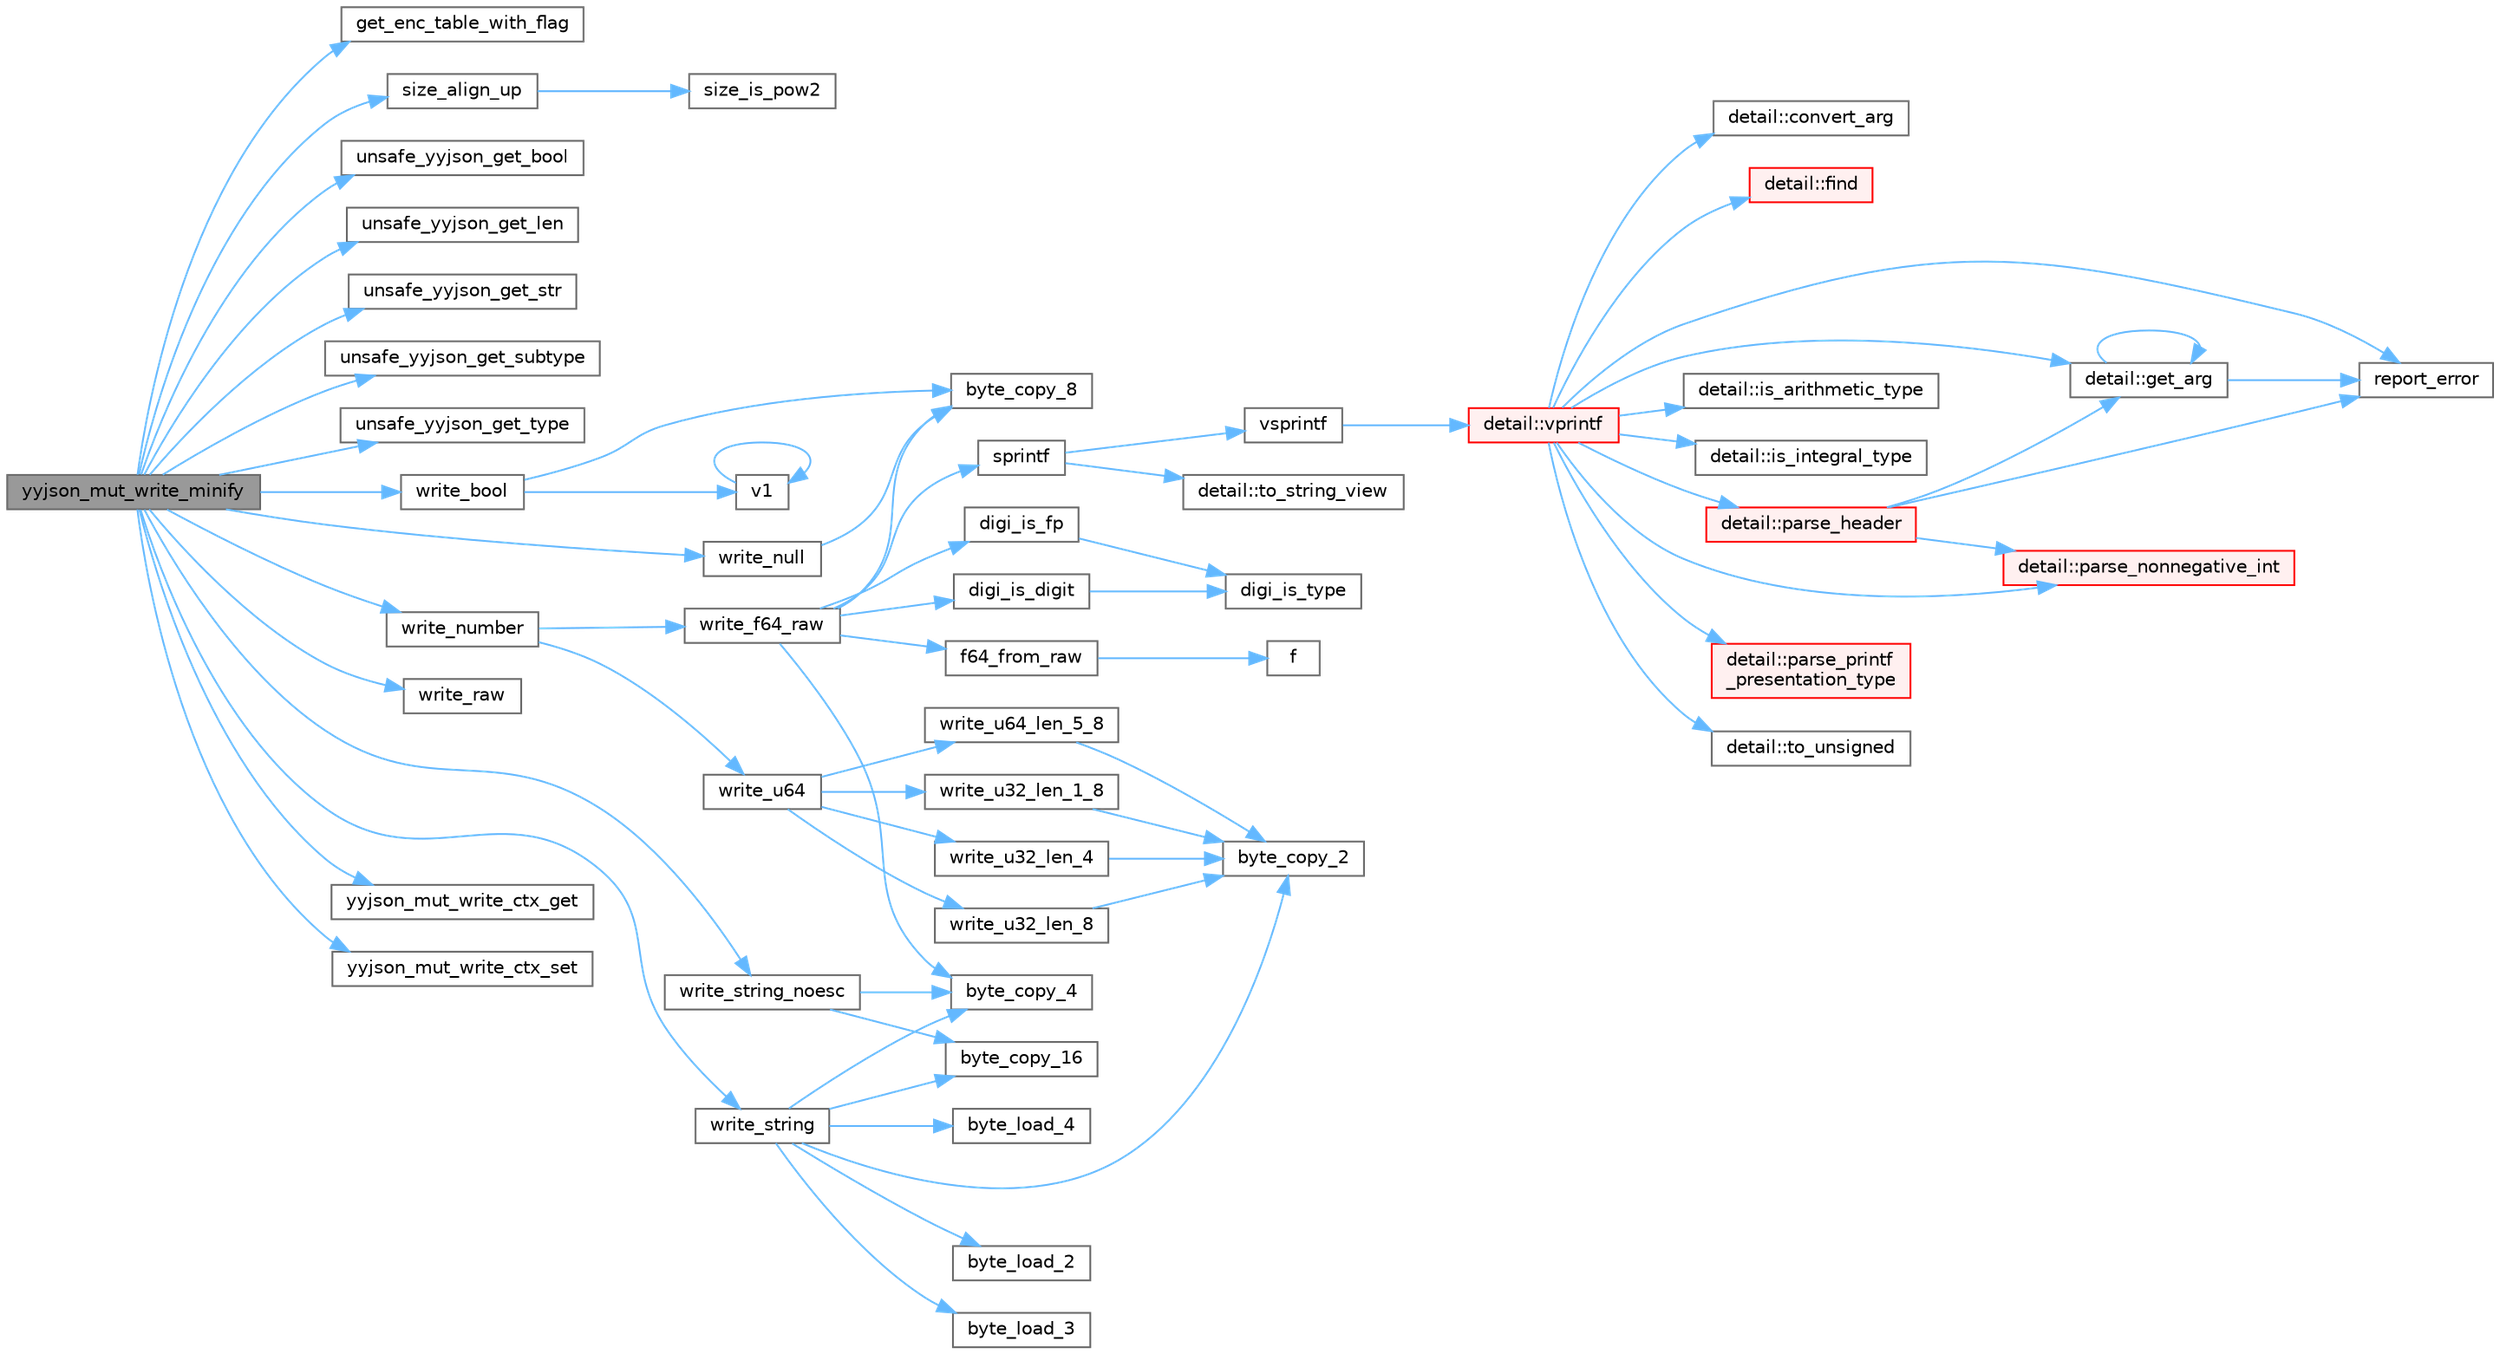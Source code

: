 digraph "yyjson_mut_write_minify"
{
 // LATEX_PDF_SIZE
  bgcolor="transparent";
  edge [fontname=Helvetica,fontsize=10,labelfontname=Helvetica,labelfontsize=10];
  node [fontname=Helvetica,fontsize=10,shape=box,height=0.2,width=0.4];
  rankdir="LR";
  Node1 [id="Node000001",label="yyjson_mut_write_minify",height=0.2,width=0.4,color="gray40", fillcolor="grey60", style="filled", fontcolor="black",tooltip=" "];
  Node1 -> Node2 [id="edge66_Node000001_Node000002",color="steelblue1",style="solid",tooltip=" "];
  Node2 [id="Node000002",label="get_enc_table_with_flag",height=0.2,width=0.4,color="grey40", fillcolor="white", style="filled",URL="$yyjson_8c.html#a4b810e39a1c70f479ea48f4b6be239b0",tooltip=" "];
  Node1 -> Node3 [id="edge67_Node000001_Node000003",color="steelblue1",style="solid",tooltip=" "];
  Node3 [id="Node000003",label="size_align_up",height=0.2,width=0.4,color="grey40", fillcolor="white", style="filled",URL="$yyjson_8c.html#aee0ecba3f0e01a145a4bd084c40b53b6",tooltip=" "];
  Node3 -> Node4 [id="edge68_Node000003_Node000004",color="steelblue1",style="solid",tooltip=" "];
  Node4 [id="Node000004",label="size_is_pow2",height=0.2,width=0.4,color="grey40", fillcolor="white", style="filled",URL="$yyjson_8c.html#a9c435a75a5fc566d5382ba2646704a18",tooltip=" "];
  Node1 -> Node5 [id="edge69_Node000001_Node000005",color="steelblue1",style="solid",tooltip=" "];
  Node5 [id="Node000005",label="unsafe_yyjson_get_bool",height=0.2,width=0.4,color="grey40", fillcolor="white", style="filled",URL="$yyjson_8h.html#a3ef8c1e13a7f67eead2d945125769f90",tooltip=" "];
  Node1 -> Node6 [id="edge70_Node000001_Node000006",color="steelblue1",style="solid",tooltip=" "];
  Node6 [id="Node000006",label="unsafe_yyjson_get_len",height=0.2,width=0.4,color="grey40", fillcolor="white", style="filled",URL="$yyjson_8h.html#a445bf8a7f9981e4797bf95db944ddf8f",tooltip=" "];
  Node1 -> Node7 [id="edge71_Node000001_Node000007",color="steelblue1",style="solid",tooltip=" "];
  Node7 [id="Node000007",label="unsafe_yyjson_get_str",height=0.2,width=0.4,color="grey40", fillcolor="white", style="filled",URL="$yyjson_8h.html#a879b3c14194afd5b60d663640998c020",tooltip=" "];
  Node1 -> Node8 [id="edge72_Node000001_Node000008",color="steelblue1",style="solid",tooltip=" "];
  Node8 [id="Node000008",label="unsafe_yyjson_get_subtype",height=0.2,width=0.4,color="grey40", fillcolor="white", style="filled",URL="$yyjson_8h.html#a735848e46f26bfe3dfb333c7f890205e",tooltip=" "];
  Node1 -> Node9 [id="edge73_Node000001_Node000009",color="steelblue1",style="solid",tooltip=" "];
  Node9 [id="Node000009",label="unsafe_yyjson_get_type",height=0.2,width=0.4,color="grey40", fillcolor="white", style="filled",URL="$yyjson_8h.html#a25aa2b2a33dccb9af7da4576b3cbe6ab",tooltip=" "];
  Node1 -> Node10 [id="edge74_Node000001_Node000010",color="steelblue1",style="solid",tooltip=" "];
  Node10 [id="Node000010",label="write_bool",height=0.2,width=0.4,color="grey40", fillcolor="white", style="filled",URL="$yyjson_8c.html#a8f48aafc5963521f3da75e2448f0d084",tooltip=" "];
  Node10 -> Node11 [id="edge75_Node000010_Node000011",color="steelblue1",style="solid",tooltip=" "];
  Node11 [id="Node000011",label="byte_copy_8",height=0.2,width=0.4,color="grey40", fillcolor="white", style="filled",URL="$yyjson_8c.html#a03dd49c937c12d9a85deaac184d25eb9",tooltip=" "];
  Node10 -> Node12 [id="edge76_Node000010_Node000012",color="steelblue1",style="solid",tooltip=" "];
  Node12 [id="Node000012",label="v1",height=0.2,width=0.4,color="grey40", fillcolor="white", style="filled",URL="$_tutorial___reshape_mat2_vec_8cpp.html#a10bd710692c91bc238f2e1da77730678",tooltip=" "];
  Node12 -> Node12 [id="edge77_Node000012_Node000012",color="steelblue1",style="solid",tooltip=" "];
  Node1 -> Node13 [id="edge78_Node000001_Node000013",color="steelblue1",style="solid",tooltip=" "];
  Node13 [id="Node000013",label="write_null",height=0.2,width=0.4,color="grey40", fillcolor="white", style="filled",URL="$yyjson_8c.html#a9ab2502373a7c2ad7decc10b76c47043",tooltip=" "];
  Node13 -> Node11 [id="edge79_Node000013_Node000011",color="steelblue1",style="solid",tooltip=" "];
  Node1 -> Node14 [id="edge80_Node000001_Node000014",color="steelblue1",style="solid",tooltip=" "];
  Node14 [id="Node000014",label="write_number",height=0.2,width=0.4,color="grey40", fillcolor="white", style="filled",URL="$yyjson_8c.html#a7a6eb98c82d060a1b4b1b25ae9169770",tooltip=" "];
  Node14 -> Node15 [id="edge81_Node000014_Node000015",color="steelblue1",style="solid",tooltip=" "];
  Node15 [id="Node000015",label="write_f64_raw",height=0.2,width=0.4,color="grey40", fillcolor="white", style="filled",URL="$yyjson_8c.html#a429024eddbd3335464adf309aef2db7f",tooltip=" "];
  Node15 -> Node16 [id="edge82_Node000015_Node000016",color="steelblue1",style="solid",tooltip=" "];
  Node16 [id="Node000016",label="byte_copy_4",height=0.2,width=0.4,color="grey40", fillcolor="white", style="filled",URL="$yyjson_8c.html#a98219967baeab34ab615b4ccda0df146",tooltip=" "];
  Node15 -> Node11 [id="edge83_Node000015_Node000011",color="steelblue1",style="solid",tooltip=" "];
  Node15 -> Node17 [id="edge84_Node000015_Node000017",color="steelblue1",style="solid",tooltip=" "];
  Node17 [id="Node000017",label="digi_is_digit",height=0.2,width=0.4,color="grey40", fillcolor="white", style="filled",URL="$yyjson_8c.html#ac16e36c200b16a17041aac1ed37276d7",tooltip=" "];
  Node17 -> Node18 [id="edge85_Node000017_Node000018",color="steelblue1",style="solid",tooltip=" "];
  Node18 [id="Node000018",label="digi_is_type",height=0.2,width=0.4,color="grey40", fillcolor="white", style="filled",URL="$yyjson_8c.html#aae236fd488306e08c5844189ad6d6570",tooltip=" "];
  Node15 -> Node19 [id="edge86_Node000015_Node000019",color="steelblue1",style="solid",tooltip=" "];
  Node19 [id="Node000019",label="digi_is_fp",height=0.2,width=0.4,color="grey40", fillcolor="white", style="filled",URL="$yyjson_8c.html#ac38bca46c8cbb1107ca4188d2eb4fcbe",tooltip=" "];
  Node19 -> Node18 [id="edge87_Node000019_Node000018",color="steelblue1",style="solid",tooltip=" "];
  Node15 -> Node20 [id="edge88_Node000015_Node000020",color="steelblue1",style="solid",tooltip=" "];
  Node20 [id="Node000020",label="f64_from_raw",height=0.2,width=0.4,color="grey40", fillcolor="white", style="filled",URL="$yyjson_8c.html#a7d61d2afe6fefb1935af9086d95ee8a8",tooltip=" "];
  Node20 -> Node21 [id="edge89_Node000020_Node000021",color="steelblue1",style="solid",tooltip=" "];
  Node21 [id="Node000021",label="f",height=0.2,width=0.4,color="grey40", fillcolor="white", style="filled",URL="$cxx11__tensor__map_8cpp.html#a7f507fea02198f6cb81c86640c7b1a4e",tooltip=" "];
  Node15 -> Node22 [id="edge90_Node000015_Node000022",color="steelblue1",style="solid",tooltip=" "];
  Node22 [id="Node000022",label="sprintf",height=0.2,width=0.4,color="grey40", fillcolor="white", style="filled",URL="$printf_8h.html#aa7d2e7e454d3fe606a71504a119dc894",tooltip=" "];
  Node22 -> Node23 [id="edge91_Node000022_Node000023",color="steelblue1",style="solid",tooltip=" "];
  Node23 [id="Node000023",label="detail::to_string_view",height=0.2,width=0.4,color="grey40", fillcolor="white", style="filled",URL="$namespacedetail.html#abeae79fa3e1eded2d8fbd56cc9f0960e",tooltip=" "];
  Node22 -> Node24 [id="edge92_Node000022_Node000024",color="steelblue1",style="solid",tooltip=" "];
  Node24 [id="Node000024",label="vsprintf",height=0.2,width=0.4,color="grey40", fillcolor="white", style="filled",URL="$printf_8h.html#a5e1075a6c1fce5050424f97a2fac648f",tooltip=" "];
  Node24 -> Node25 [id="edge93_Node000024_Node000025",color="steelblue1",style="solid",tooltip=" "];
  Node25 [id="Node000025",label="detail::vprintf",height=0.2,width=0.4,color="red", fillcolor="#FFF0F0", style="filled",URL="$namespacedetail.html#a1c8c2218e4c822aa8f743fb9c573717f",tooltip=" "];
  Node25 -> Node26 [id="edge94_Node000025_Node000026",color="steelblue1",style="solid",tooltip=" "];
  Node26 [id="Node000026",label="detail::convert_arg",height=0.2,width=0.4,color="grey40", fillcolor="white", style="filled",URL="$namespacedetail.html#a03c11572c9a664266d6925f327dec7f3",tooltip=" "];
  Node25 -> Node27 [id="edge95_Node000025_Node000027",color="steelblue1",style="solid",tooltip=" "];
  Node27 [id="Node000027",label="detail::find",height=0.2,width=0.4,color="red", fillcolor="#FFF0F0", style="filled",URL="$namespacedetail.html#a6b71952fab3dc32f3edb2c3e9811d8d9",tooltip=" "];
  Node25 -> Node29 [id="edge96_Node000025_Node000029",color="steelblue1",style="solid",tooltip=" "];
  Node29 [id="Node000029",label="detail::get_arg",height=0.2,width=0.4,color="grey40", fillcolor="white", style="filled",URL="$namespacedetail.html#a342ef250e45bd09b2ef666b6fae1c355",tooltip=" "];
  Node29 -> Node29 [id="edge97_Node000029_Node000029",color="steelblue1",style="solid",tooltip=" "];
  Node29 -> Node30 [id="edge98_Node000029_Node000030",color="steelblue1",style="solid",tooltip=" "];
  Node30 [id="Node000030",label="report_error",height=0.2,width=0.4,color="grey40", fillcolor="white", style="filled",URL="$format-inl_8h.html#a5555893692b00b61b3886349332fd01f",tooltip=" "];
  Node25 -> Node31 [id="edge99_Node000025_Node000031",color="steelblue1",style="solid",tooltip=" "];
  Node31 [id="Node000031",label="detail::is_arithmetic_type",height=0.2,width=0.4,color="grey40", fillcolor="white", style="filled",URL="$namespacedetail.html#a802c50a56a3495fdab6020b375ba1389",tooltip=" "];
  Node25 -> Node32 [id="edge100_Node000025_Node000032",color="steelblue1",style="solid",tooltip=" "];
  Node32 [id="Node000032",label="detail::is_integral_type",height=0.2,width=0.4,color="grey40", fillcolor="white", style="filled",URL="$namespacedetail.html#a2a60f8d1bee41b803f43fc42b707b5d1",tooltip=" "];
  Node25 -> Node33 [id="edge101_Node000025_Node000033",color="steelblue1",style="solid",tooltip=" "];
  Node33 [id="Node000033",label="detail::parse_header",height=0.2,width=0.4,color="red", fillcolor="#FFF0F0", style="filled",URL="$namespacedetail.html#afc9d93e58b8edb8077f8bc8eee7f4035",tooltip=" "];
  Node33 -> Node29 [id="edge102_Node000033_Node000029",color="steelblue1",style="solid",tooltip=" "];
  Node33 -> Node42 [id="edge103_Node000033_Node000042",color="steelblue1",style="solid",tooltip=" "];
  Node42 [id="Node000042",label="detail::parse_nonnegative_int",height=0.2,width=0.4,color="red", fillcolor="#FFF0F0", style="filled",URL="$namespacedetail.html#a338caba782225e115a9902d4d0835f5f",tooltip=" "];
  Node33 -> Node30 [id="edge104_Node000033_Node000030",color="steelblue1",style="solid",tooltip=" "];
  Node25 -> Node42 [id="edge105_Node000025_Node000042",color="steelblue1",style="solid",tooltip=" "];
  Node25 -> Node45 [id="edge106_Node000025_Node000045",color="steelblue1",style="solid",tooltip=" "];
  Node45 [id="Node000045",label="detail::parse_printf\l_presentation_type",height=0.2,width=0.4,color="red", fillcolor="#FFF0F0", style="filled",URL="$namespacedetail.html#aa2cb095169b23e3a66260ad7078f44cc",tooltip=" "];
  Node25 -> Node30 [id="edge107_Node000025_Node000030",color="steelblue1",style="solid",tooltip=" "];
  Node25 -> Node47 [id="edge108_Node000025_Node000047",color="steelblue1",style="solid",tooltip=" "];
  Node47 [id="Node000047",label="detail::to_unsigned",height=0.2,width=0.4,color="grey40", fillcolor="white", style="filled",URL="$namespacedetail.html#a4855e668246c731a97484efc329f2aac",tooltip=" "];
  Node14 -> Node52 [id="edge109_Node000014_Node000052",color="steelblue1",style="solid",tooltip=" "];
  Node52 [id="Node000052",label="write_u64",height=0.2,width=0.4,color="grey40", fillcolor="white", style="filled",URL="$yyjson_8c.html#aa2f06c8a20b378eb29cfe95d0af5c95e",tooltip=" "];
  Node52 -> Node53 [id="edge110_Node000052_Node000053",color="steelblue1",style="solid",tooltip=" "];
  Node53 [id="Node000053",label="write_u32_len_1_8",height=0.2,width=0.4,color="grey40", fillcolor="white", style="filled",URL="$yyjson_8c.html#a5a7d8b8a37067ca47adb0b419814ef9a",tooltip=" "];
  Node53 -> Node54 [id="edge111_Node000053_Node000054",color="steelblue1",style="solid",tooltip=" "];
  Node54 [id="Node000054",label="byte_copy_2",height=0.2,width=0.4,color="grey40", fillcolor="white", style="filled",URL="$yyjson_8c.html#ac6a11726824f52b6413a67488f5a3152",tooltip=" "];
  Node52 -> Node55 [id="edge112_Node000052_Node000055",color="steelblue1",style="solid",tooltip=" "];
  Node55 [id="Node000055",label="write_u32_len_4",height=0.2,width=0.4,color="grey40", fillcolor="white", style="filled",URL="$yyjson_8c.html#ae5ef2b18cbf8ab8c261b23aab6d3bea3",tooltip=" "];
  Node55 -> Node54 [id="edge113_Node000055_Node000054",color="steelblue1",style="solid",tooltip=" "];
  Node52 -> Node56 [id="edge114_Node000052_Node000056",color="steelblue1",style="solid",tooltip=" "];
  Node56 [id="Node000056",label="write_u32_len_8",height=0.2,width=0.4,color="grey40", fillcolor="white", style="filled",URL="$yyjson_8c.html#ab1d9fcbafc860e770ed5aa9fc70577fc",tooltip=" "];
  Node56 -> Node54 [id="edge115_Node000056_Node000054",color="steelblue1",style="solid",tooltip=" "];
  Node52 -> Node57 [id="edge116_Node000052_Node000057",color="steelblue1",style="solid",tooltip=" "];
  Node57 [id="Node000057",label="write_u64_len_5_8",height=0.2,width=0.4,color="grey40", fillcolor="white", style="filled",URL="$yyjson_8c.html#a5b33c978167aa4a5c34d27715c133757",tooltip=" "];
  Node57 -> Node54 [id="edge117_Node000057_Node000054",color="steelblue1",style="solid",tooltip=" "];
  Node1 -> Node58 [id="edge118_Node000001_Node000058",color="steelblue1",style="solid",tooltip=" "];
  Node58 [id="Node000058",label="write_raw",height=0.2,width=0.4,color="grey40", fillcolor="white", style="filled",URL="$yyjson_8c.html#a595a43099038f73ab0af2b4209b1f0fd",tooltip=" "];
  Node1 -> Node59 [id="edge119_Node000001_Node000059",color="steelblue1",style="solid",tooltip=" "];
  Node59 [id="Node000059",label="write_string",height=0.2,width=0.4,color="grey40", fillcolor="white", style="filled",URL="$yyjson_8c.html#a1aadf662e6fc22a6419db27146e38472",tooltip=" "];
  Node59 -> Node60 [id="edge120_Node000059_Node000060",color="steelblue1",style="solid",tooltip=" "];
  Node60 [id="Node000060",label="byte_copy_16",height=0.2,width=0.4,color="grey40", fillcolor="white", style="filled",URL="$yyjson_8c.html#a1720d43cc1ae5984a4e5751dbe7301a0",tooltip=" "];
  Node59 -> Node54 [id="edge121_Node000059_Node000054",color="steelblue1",style="solid",tooltip=" "];
  Node59 -> Node16 [id="edge122_Node000059_Node000016",color="steelblue1",style="solid",tooltip=" "];
  Node59 -> Node61 [id="edge123_Node000059_Node000061",color="steelblue1",style="solid",tooltip=" "];
  Node61 [id="Node000061",label="byte_load_2",height=0.2,width=0.4,color="grey40", fillcolor="white", style="filled",URL="$yyjson_8c.html#abd106e94ebb52b1b9c0e79e2246f24bd",tooltip=" "];
  Node59 -> Node62 [id="edge124_Node000059_Node000062",color="steelblue1",style="solid",tooltip=" "];
  Node62 [id="Node000062",label="byte_load_3",height=0.2,width=0.4,color="grey40", fillcolor="white", style="filled",URL="$yyjson_8c.html#a31005a45113248534b4ae663dc0a85f3",tooltip=" "];
  Node59 -> Node63 [id="edge125_Node000059_Node000063",color="steelblue1",style="solid",tooltip=" "];
  Node63 [id="Node000063",label="byte_load_4",height=0.2,width=0.4,color="grey40", fillcolor="white", style="filled",URL="$yyjson_8c.html#a87c460a03bebacd0dcdad97440488c2b",tooltip=" "];
  Node1 -> Node64 [id="edge126_Node000001_Node000064",color="steelblue1",style="solid",tooltip=" "];
  Node64 [id="Node000064",label="write_string_noesc",height=0.2,width=0.4,color="grey40", fillcolor="white", style="filled",URL="$yyjson_8c.html#ab1d27351bed7d1f6f632f75dcf9846de",tooltip=" "];
  Node64 -> Node60 [id="edge127_Node000064_Node000060",color="steelblue1",style="solid",tooltip=" "];
  Node64 -> Node16 [id="edge128_Node000064_Node000016",color="steelblue1",style="solid",tooltip=" "];
  Node1 -> Node65 [id="edge129_Node000001_Node000065",color="steelblue1",style="solid",tooltip=" "];
  Node65 [id="Node000065",label="yyjson_mut_write_ctx_get",height=0.2,width=0.4,color="grey40", fillcolor="white", style="filled",URL="$yyjson_8c.html#a7330d6789bda008b50a3a964e17629c4",tooltip=" "];
  Node1 -> Node66 [id="edge130_Node000001_Node000066",color="steelblue1",style="solid",tooltip=" "];
  Node66 [id="Node000066",label="yyjson_mut_write_ctx_set",height=0.2,width=0.4,color="grey40", fillcolor="white", style="filled",URL="$yyjson_8c.html#ad170c12cec69275d5f79d760bd3b1a0a",tooltip=" "];
}
